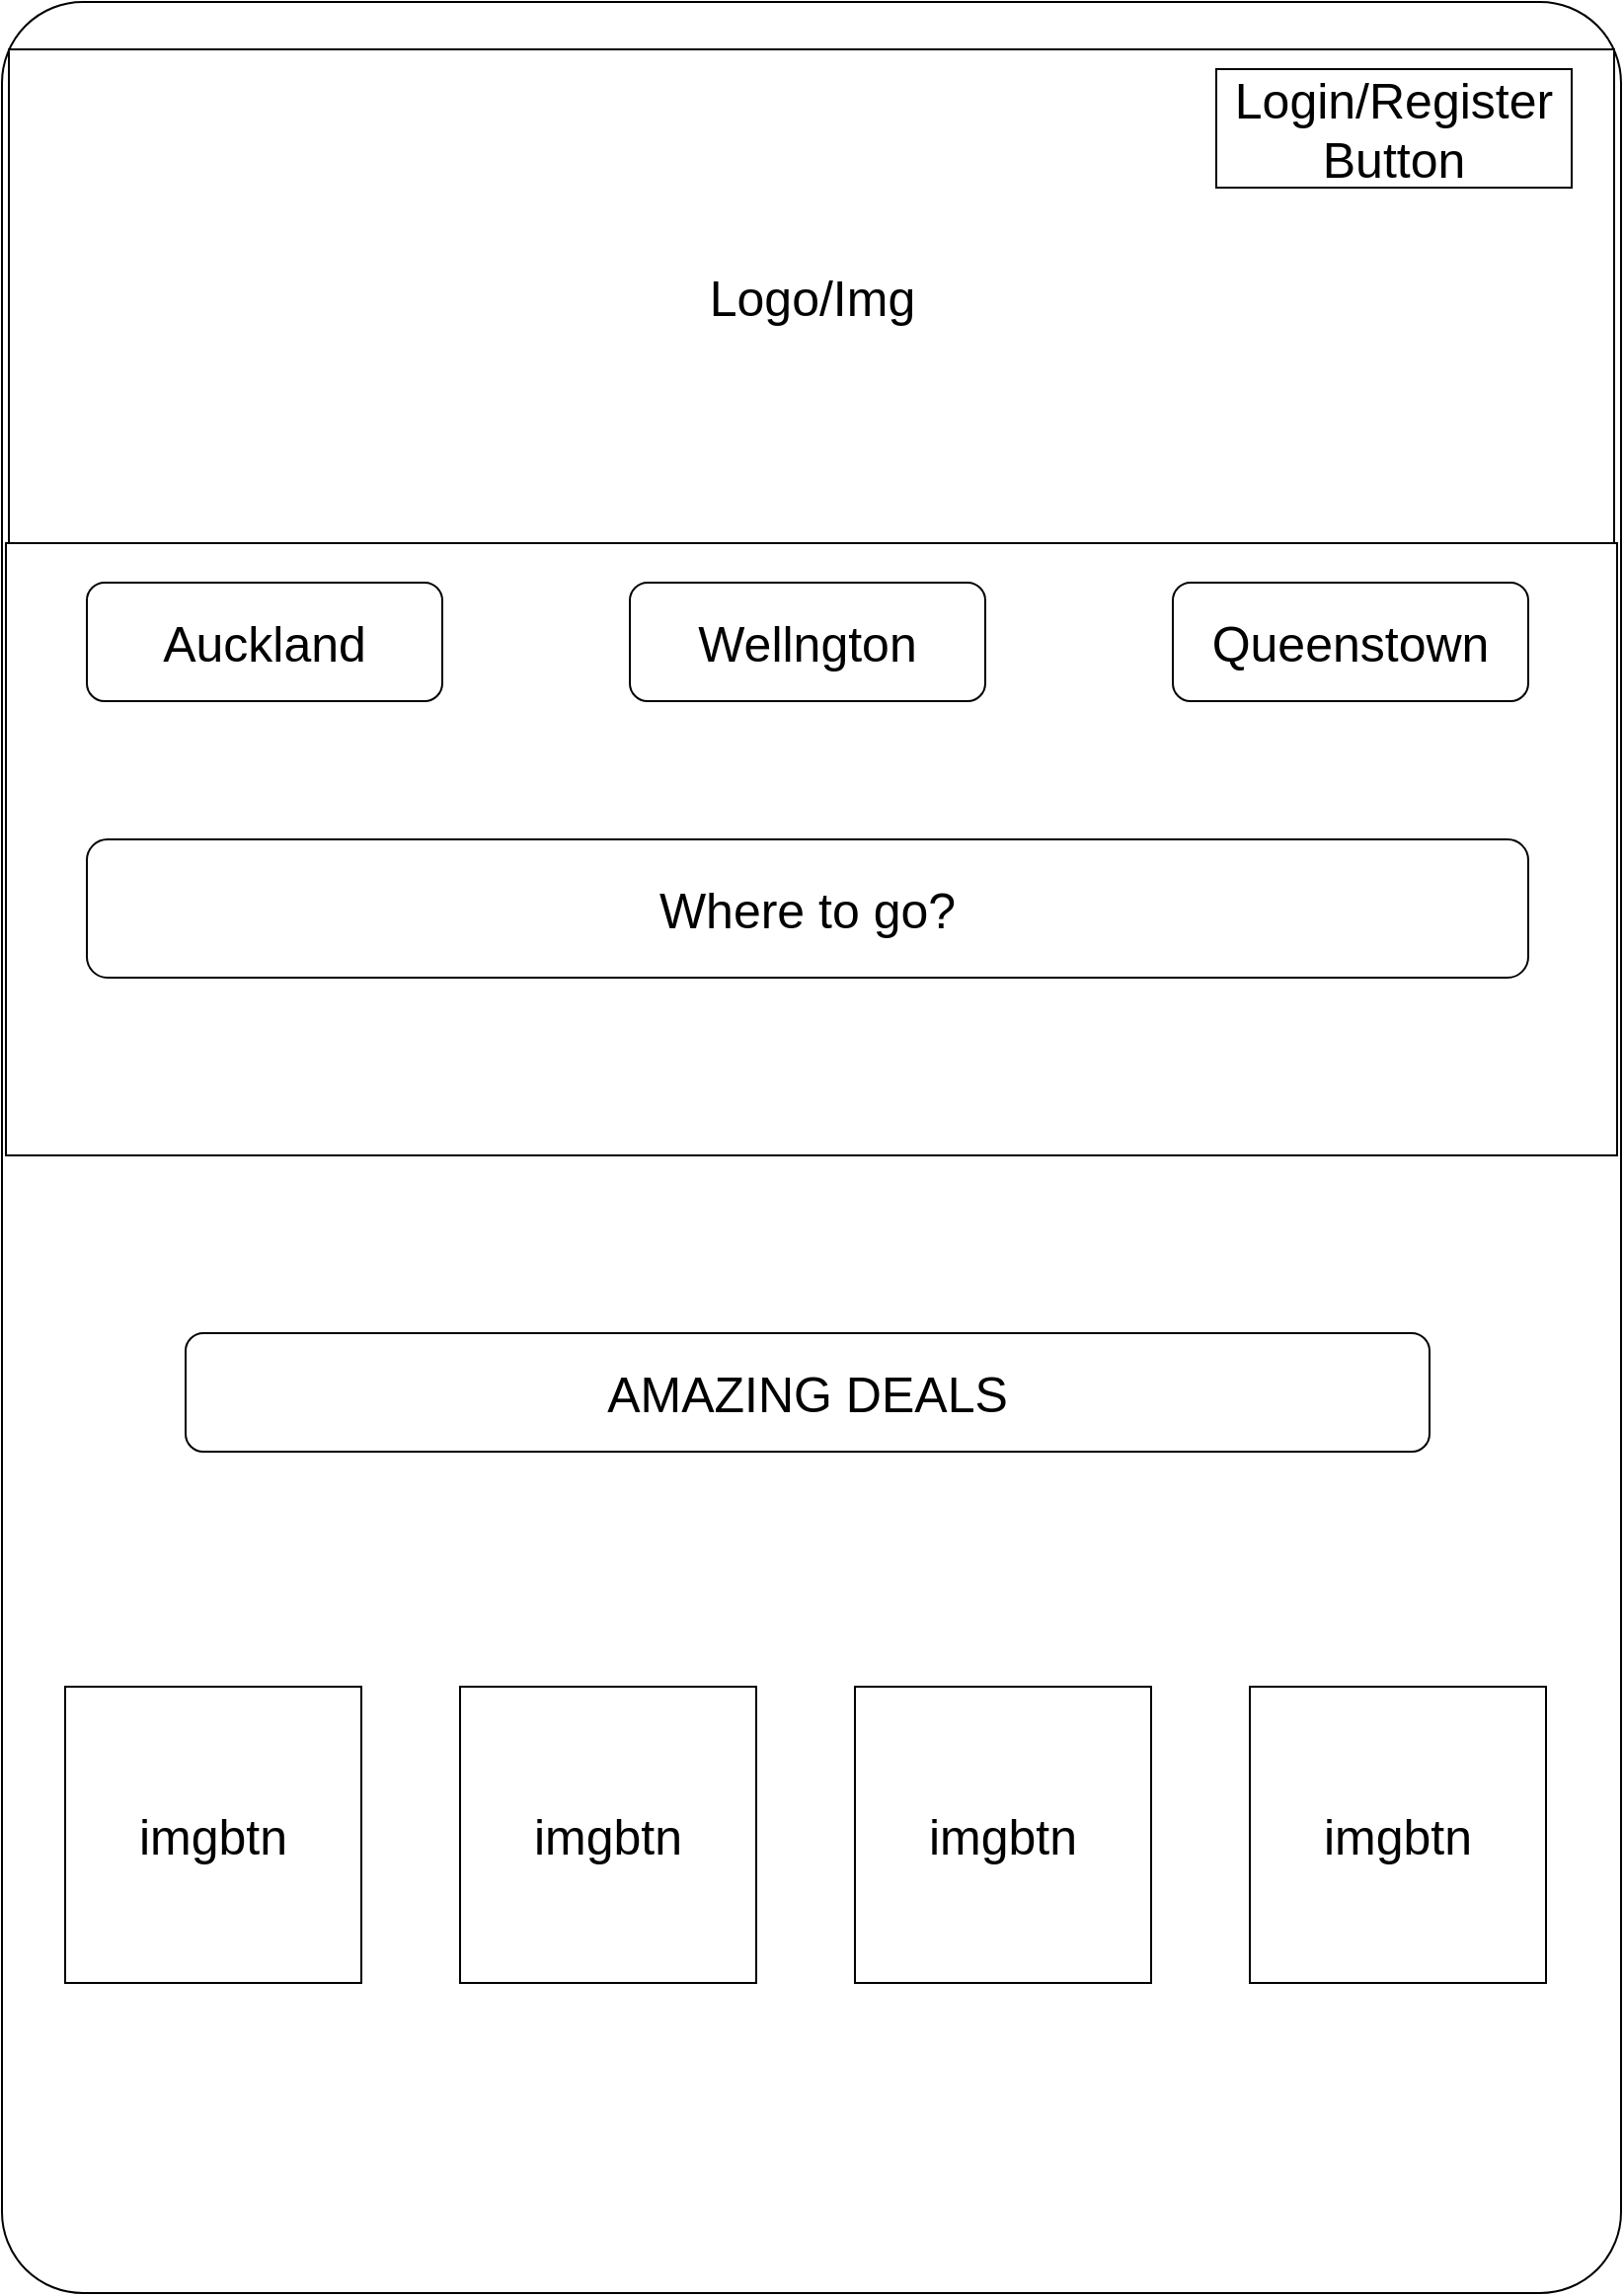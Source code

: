 <mxfile version="18.1.3" type="device"><diagram name="Page-1" id="f1b7ffb7-ca1e-a977-7cf5-a751b3c06c05"><mxGraphModel dx="1422" dy="857" grid="1" gridSize="10" guides="1" tooltips="1" connect="1" arrows="1" fold="1" page="1" pageScale="1" pageWidth="826" pageHeight="1169" background="none" math="0" shadow="0"><root><mxCell id="0"/><mxCell id="1" parent="0"/><mxCell id="EnNo9HQF5OWS_CK6vQaD-61" value="" style="rounded=1;whiteSpace=wrap;html=1;arcSize=5;" parent="1" vertex="1"><mxGeometry x="5" y="6" width="820" height="1160" as="geometry"/></mxCell><mxCell id="I7n8axQARp_gw7RV-AFW-1" value="&lt;font style=&quot;font-size: 25px;&quot;&gt;Logo/Img&lt;/font&gt;" style="rounded=0;whiteSpace=wrap;html=1;" vertex="1" parent="1"><mxGeometry x="8.5" y="30" width="813" height="250" as="geometry"/></mxCell><mxCell id="EnNo9HQF5OWS_CK6vQaD-65" value="" style="rounded=0;whiteSpace=wrap;html=1;" parent="1" vertex="1"><mxGeometry x="7" y="280" width="816" height="310" as="geometry"/></mxCell><mxCell id="EnNo9HQF5OWS_CK6vQaD-67" value="Auckland" style="rounded=1;whiteSpace=wrap;html=1;fontSize=25;" parent="1" vertex="1"><mxGeometry x="48" y="300" width="180" height="60" as="geometry"/></mxCell><mxCell id="EnNo9HQF5OWS_CK6vQaD-68" value="Wellngton" style="rounded=1;whiteSpace=wrap;html=1;fontSize=25;" parent="1" vertex="1"><mxGeometry x="323" y="300" width="180" height="60" as="geometry"/></mxCell><mxCell id="EnNo9HQF5OWS_CK6vQaD-69" value="Queenstown" style="rounded=1;whiteSpace=wrap;html=1;fontSize=25;" parent="1" vertex="1"><mxGeometry x="598" y="300" width="180" height="60" as="geometry"/></mxCell><mxCell id="EnNo9HQF5OWS_CK6vQaD-70" value="Where to go?" style="rounded=1;whiteSpace=wrap;html=1;fontSize=25;verticalAlign=middle;" parent="1" vertex="1"><mxGeometry x="48" y="430" width="730" height="70" as="geometry"/></mxCell><mxCell id="EnNo9HQF5OWS_CK6vQaD-71" value="imgbtn" style="whiteSpace=wrap;html=1;aspect=fixed;fontSize=25;" parent="1" vertex="1"><mxGeometry x="37" y="859" width="150" height="150" as="geometry"/></mxCell><mxCell id="EnNo9HQF5OWS_CK6vQaD-72" value="imgbtn" style="whiteSpace=wrap;html=1;aspect=fixed;fontSize=25;" parent="1" vertex="1"><mxGeometry x="237" y="859" width="150" height="150" as="geometry"/></mxCell><mxCell id="EnNo9HQF5OWS_CK6vQaD-73" value="imgbtn" style="whiteSpace=wrap;html=1;aspect=fixed;fontSize=25;" parent="1" vertex="1"><mxGeometry x="437" y="859" width="150" height="150" as="geometry"/></mxCell><mxCell id="EnNo9HQF5OWS_CK6vQaD-74" value="AMAZING DEALS" style="rounded=1;whiteSpace=wrap;html=1;fontSize=25;" parent="1" vertex="1"><mxGeometry x="98" y="680" width="630" height="60" as="geometry"/></mxCell><mxCell id="EnNo9HQF5OWS_CK6vQaD-75" value="imgbtn" style="whiteSpace=wrap;html=1;aspect=fixed;fontSize=25;" parent="1" vertex="1"><mxGeometry x="637" y="859" width="150" height="150" as="geometry"/></mxCell><mxCell id="V0ULsexWpumegTV69PMz-5" value="Login/Register&lt;div style=&quot;font-size: 25px;&quot;&gt;Button&lt;/div&gt;" style="rounded=0;whiteSpace=wrap;html=1;fontSize=25;" parent="1" vertex="1"><mxGeometry x="620" y="40" width="180" height="60" as="geometry"/></mxCell></root></mxGraphModel></diagram></mxfile>